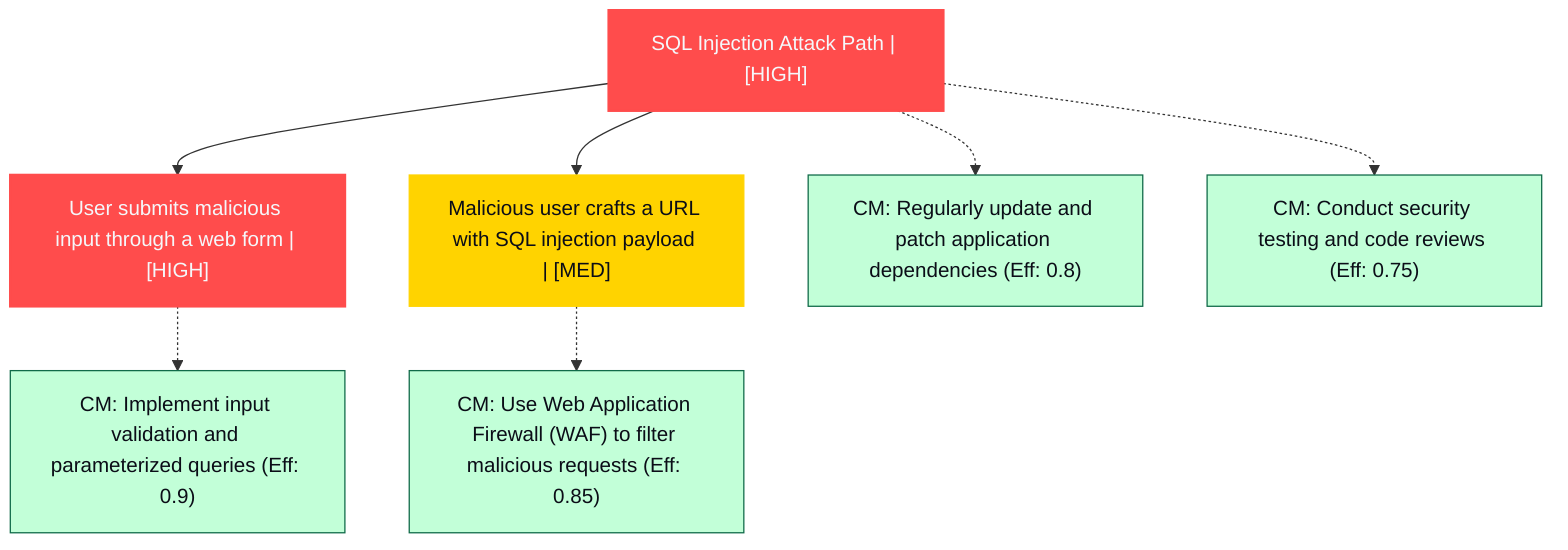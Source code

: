 graph TB
  node_01K62BEZ8JAPW6YM64AM90QRCZ["SQL Injection Attack Path | [HIGH]"]:::highRisk
  node_01K62BEZ8JAPW6YM64AM90QRCZ-1["User submits malicious input through a web form | [HIGH]"]:::highRisk
  node_01K62BEZ8JAPW6YM64AM90QRCZ-1_cm_0["CM: Implement input validation and parameterized queries (Eff: 0.9)"]:::countermeasure
  node_01K62BEZ8JAPW6YM64AM90QRCZ-2["Malicious user crafts a URL with SQL injection payload | [MED]"]:::mediumRisk
  node_01K62BEZ8JAPW6YM64AM90QRCZ-2_cm_0["CM: Use Web Application Firewall (WAF) to filter malicious requests (Eff: 0.85)"]:::countermeasure
  node_01K62BEZ8JAPW6YM64AM90QRCZ_cm_0["CM: Regularly update and patch application dependencies (Eff: 0.8)"]:::countermeasure
  node_01K62BEZ8JAPW6YM64AM90QRCZ_cm_1["CM: Conduct security testing and code reviews (Eff: 0.75)"]:::countermeasure

  node_01K62BEZ8JAPW6YM64AM90QRCZ --> node_01K62BEZ8JAPW6YM64AM90QRCZ-1
  node_01K62BEZ8JAPW6YM64AM90QRCZ-1 -.-> node_01K62BEZ8JAPW6YM64AM90QRCZ-1_cm_0
  node_01K62BEZ8JAPW6YM64AM90QRCZ --> node_01K62BEZ8JAPW6YM64AM90QRCZ-2
  node_01K62BEZ8JAPW6YM64AM90QRCZ-2 -.-> node_01K62BEZ8JAPW6YM64AM90QRCZ-2_cm_0
  node_01K62BEZ8JAPW6YM64AM90QRCZ -.-> node_01K62BEZ8JAPW6YM64AM90QRCZ_cm_0
  node_01K62BEZ8JAPW6YM64AM90QRCZ -.-> node_01K62BEZ8JAPW6YM64AM90QRCZ_cm_1

  classDef andNode fill:#FF4C4C,stroke:#FF4C4C,stroke-width:2px,color:#F5F7FA
  classDef orNode fill:#36FF8F,stroke:#36FF8F,stroke-width:2px,color:#0B0D17
  classDef leafNode fill:#29ABE2,stroke:#29ABE2,stroke-width:2px,color:#F5F7FA
  classDef highRisk fill:#FF4C4C,color:#F5F7FA,stroke:#FF4C4C,stroke-width:2px
  classDef mediumRisk fill:#FFD300,stroke:#FFD300,stroke-width:1px,color:#0B0D17
  classDef lowRisk fill:#FFF2B3,stroke:#FFF2B3,stroke-width:1px,color:#0B0D17
  classDef countermeasure fill:#C2FFD8,stroke:#106B49,stroke-width:1px,color:#0B0D17
  classDef reference fill:#A259FF,stroke:#c3a4ff,stroke-width:1px,stroke-dasharray:3 3,color:#F5F7FA
  classDef mitreNode stroke-dasharray:5 5
  classDef note fill:#ffffcc,stroke:#ffcc00,stroke-width:2px,stroke-dasharray:5 5